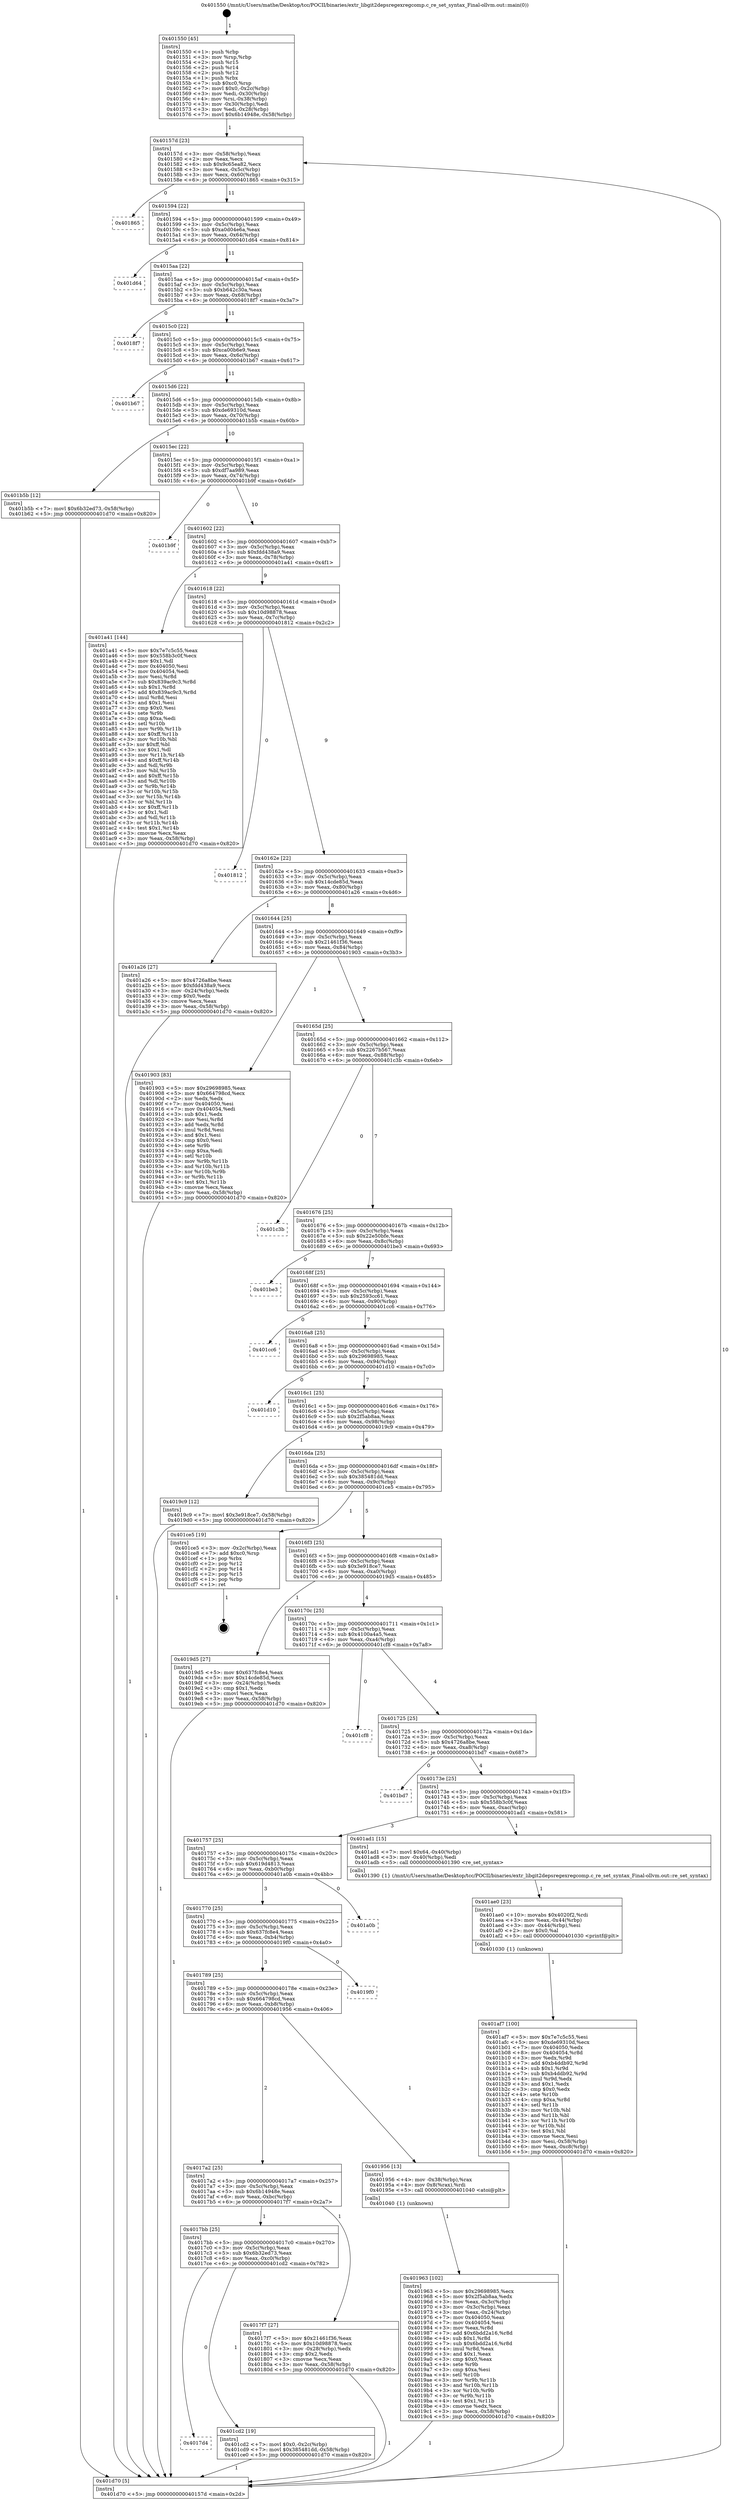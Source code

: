 digraph "0x401550" {
  label = "0x401550 (/mnt/c/Users/mathe/Desktop/tcc/POCII/binaries/extr_libgit2depsregexregcomp.c_re_set_syntax_Final-ollvm.out::main(0))"
  labelloc = "t"
  node[shape=record]

  Entry [label="",width=0.3,height=0.3,shape=circle,fillcolor=black,style=filled]
  "0x40157d" [label="{
     0x40157d [23]\l
     | [instrs]\l
     &nbsp;&nbsp;0x40157d \<+3\>: mov -0x58(%rbp),%eax\l
     &nbsp;&nbsp;0x401580 \<+2\>: mov %eax,%ecx\l
     &nbsp;&nbsp;0x401582 \<+6\>: sub $0x9c65ea82,%ecx\l
     &nbsp;&nbsp;0x401588 \<+3\>: mov %eax,-0x5c(%rbp)\l
     &nbsp;&nbsp;0x40158b \<+3\>: mov %ecx,-0x60(%rbp)\l
     &nbsp;&nbsp;0x40158e \<+6\>: je 0000000000401865 \<main+0x315\>\l
  }"]
  "0x401865" [label="{
     0x401865\l
  }", style=dashed]
  "0x401594" [label="{
     0x401594 [22]\l
     | [instrs]\l
     &nbsp;&nbsp;0x401594 \<+5\>: jmp 0000000000401599 \<main+0x49\>\l
     &nbsp;&nbsp;0x401599 \<+3\>: mov -0x5c(%rbp),%eax\l
     &nbsp;&nbsp;0x40159c \<+5\>: sub $0xa0d04e6a,%eax\l
     &nbsp;&nbsp;0x4015a1 \<+3\>: mov %eax,-0x64(%rbp)\l
     &nbsp;&nbsp;0x4015a4 \<+6\>: je 0000000000401d64 \<main+0x814\>\l
  }"]
  Exit [label="",width=0.3,height=0.3,shape=circle,fillcolor=black,style=filled,peripheries=2]
  "0x401d64" [label="{
     0x401d64\l
  }", style=dashed]
  "0x4015aa" [label="{
     0x4015aa [22]\l
     | [instrs]\l
     &nbsp;&nbsp;0x4015aa \<+5\>: jmp 00000000004015af \<main+0x5f\>\l
     &nbsp;&nbsp;0x4015af \<+3\>: mov -0x5c(%rbp),%eax\l
     &nbsp;&nbsp;0x4015b2 \<+5\>: sub $0xb642c30a,%eax\l
     &nbsp;&nbsp;0x4015b7 \<+3\>: mov %eax,-0x68(%rbp)\l
     &nbsp;&nbsp;0x4015ba \<+6\>: je 00000000004018f7 \<main+0x3a7\>\l
  }"]
  "0x4017d4" [label="{
     0x4017d4\l
  }", style=dashed]
  "0x4018f7" [label="{
     0x4018f7\l
  }", style=dashed]
  "0x4015c0" [label="{
     0x4015c0 [22]\l
     | [instrs]\l
     &nbsp;&nbsp;0x4015c0 \<+5\>: jmp 00000000004015c5 \<main+0x75\>\l
     &nbsp;&nbsp;0x4015c5 \<+3\>: mov -0x5c(%rbp),%eax\l
     &nbsp;&nbsp;0x4015c8 \<+5\>: sub $0xca00b6e9,%eax\l
     &nbsp;&nbsp;0x4015cd \<+3\>: mov %eax,-0x6c(%rbp)\l
     &nbsp;&nbsp;0x4015d0 \<+6\>: je 0000000000401b67 \<main+0x617\>\l
  }"]
  "0x401cd2" [label="{
     0x401cd2 [19]\l
     | [instrs]\l
     &nbsp;&nbsp;0x401cd2 \<+7\>: movl $0x0,-0x2c(%rbp)\l
     &nbsp;&nbsp;0x401cd9 \<+7\>: movl $0x385481dd,-0x58(%rbp)\l
     &nbsp;&nbsp;0x401ce0 \<+5\>: jmp 0000000000401d70 \<main+0x820\>\l
  }"]
  "0x401b67" [label="{
     0x401b67\l
  }", style=dashed]
  "0x4015d6" [label="{
     0x4015d6 [22]\l
     | [instrs]\l
     &nbsp;&nbsp;0x4015d6 \<+5\>: jmp 00000000004015db \<main+0x8b\>\l
     &nbsp;&nbsp;0x4015db \<+3\>: mov -0x5c(%rbp),%eax\l
     &nbsp;&nbsp;0x4015de \<+5\>: sub $0xde69310d,%eax\l
     &nbsp;&nbsp;0x4015e3 \<+3\>: mov %eax,-0x70(%rbp)\l
     &nbsp;&nbsp;0x4015e6 \<+6\>: je 0000000000401b5b \<main+0x60b\>\l
  }"]
  "0x401af7" [label="{
     0x401af7 [100]\l
     | [instrs]\l
     &nbsp;&nbsp;0x401af7 \<+5\>: mov $0x7e7c5c55,%esi\l
     &nbsp;&nbsp;0x401afc \<+5\>: mov $0xde69310d,%ecx\l
     &nbsp;&nbsp;0x401b01 \<+7\>: mov 0x404050,%edx\l
     &nbsp;&nbsp;0x401b08 \<+8\>: mov 0x404054,%r8d\l
     &nbsp;&nbsp;0x401b10 \<+3\>: mov %edx,%r9d\l
     &nbsp;&nbsp;0x401b13 \<+7\>: add $0xb4ddb92,%r9d\l
     &nbsp;&nbsp;0x401b1a \<+4\>: sub $0x1,%r9d\l
     &nbsp;&nbsp;0x401b1e \<+7\>: sub $0xb4ddb92,%r9d\l
     &nbsp;&nbsp;0x401b25 \<+4\>: imul %r9d,%edx\l
     &nbsp;&nbsp;0x401b29 \<+3\>: and $0x1,%edx\l
     &nbsp;&nbsp;0x401b2c \<+3\>: cmp $0x0,%edx\l
     &nbsp;&nbsp;0x401b2f \<+4\>: sete %r10b\l
     &nbsp;&nbsp;0x401b33 \<+4\>: cmp $0xa,%r8d\l
     &nbsp;&nbsp;0x401b37 \<+4\>: setl %r11b\l
     &nbsp;&nbsp;0x401b3b \<+3\>: mov %r10b,%bl\l
     &nbsp;&nbsp;0x401b3e \<+3\>: and %r11b,%bl\l
     &nbsp;&nbsp;0x401b41 \<+3\>: xor %r11b,%r10b\l
     &nbsp;&nbsp;0x401b44 \<+3\>: or %r10b,%bl\l
     &nbsp;&nbsp;0x401b47 \<+3\>: test $0x1,%bl\l
     &nbsp;&nbsp;0x401b4a \<+3\>: cmovne %ecx,%esi\l
     &nbsp;&nbsp;0x401b4d \<+3\>: mov %esi,-0x58(%rbp)\l
     &nbsp;&nbsp;0x401b50 \<+6\>: mov %eax,-0xc8(%rbp)\l
     &nbsp;&nbsp;0x401b56 \<+5\>: jmp 0000000000401d70 \<main+0x820\>\l
  }"]
  "0x401b5b" [label="{
     0x401b5b [12]\l
     | [instrs]\l
     &nbsp;&nbsp;0x401b5b \<+7\>: movl $0x6b32ed73,-0x58(%rbp)\l
     &nbsp;&nbsp;0x401b62 \<+5\>: jmp 0000000000401d70 \<main+0x820\>\l
  }"]
  "0x4015ec" [label="{
     0x4015ec [22]\l
     | [instrs]\l
     &nbsp;&nbsp;0x4015ec \<+5\>: jmp 00000000004015f1 \<main+0xa1\>\l
     &nbsp;&nbsp;0x4015f1 \<+3\>: mov -0x5c(%rbp),%eax\l
     &nbsp;&nbsp;0x4015f4 \<+5\>: sub $0xdf7aa989,%eax\l
     &nbsp;&nbsp;0x4015f9 \<+3\>: mov %eax,-0x74(%rbp)\l
     &nbsp;&nbsp;0x4015fc \<+6\>: je 0000000000401b9f \<main+0x64f\>\l
  }"]
  "0x401ae0" [label="{
     0x401ae0 [23]\l
     | [instrs]\l
     &nbsp;&nbsp;0x401ae0 \<+10\>: movabs $0x4020f2,%rdi\l
     &nbsp;&nbsp;0x401aea \<+3\>: mov %eax,-0x44(%rbp)\l
     &nbsp;&nbsp;0x401aed \<+3\>: mov -0x44(%rbp),%esi\l
     &nbsp;&nbsp;0x401af0 \<+2\>: mov $0x0,%al\l
     &nbsp;&nbsp;0x401af2 \<+5\>: call 0000000000401030 \<printf@plt\>\l
     | [calls]\l
     &nbsp;&nbsp;0x401030 \{1\} (unknown)\l
  }"]
  "0x401b9f" [label="{
     0x401b9f\l
  }", style=dashed]
  "0x401602" [label="{
     0x401602 [22]\l
     | [instrs]\l
     &nbsp;&nbsp;0x401602 \<+5\>: jmp 0000000000401607 \<main+0xb7\>\l
     &nbsp;&nbsp;0x401607 \<+3\>: mov -0x5c(%rbp),%eax\l
     &nbsp;&nbsp;0x40160a \<+5\>: sub $0xfdd438a9,%eax\l
     &nbsp;&nbsp;0x40160f \<+3\>: mov %eax,-0x78(%rbp)\l
     &nbsp;&nbsp;0x401612 \<+6\>: je 0000000000401a41 \<main+0x4f1\>\l
  }"]
  "0x401963" [label="{
     0x401963 [102]\l
     | [instrs]\l
     &nbsp;&nbsp;0x401963 \<+5\>: mov $0x29698985,%ecx\l
     &nbsp;&nbsp;0x401968 \<+5\>: mov $0x2f5ab8aa,%edx\l
     &nbsp;&nbsp;0x40196d \<+3\>: mov %eax,-0x3c(%rbp)\l
     &nbsp;&nbsp;0x401970 \<+3\>: mov -0x3c(%rbp),%eax\l
     &nbsp;&nbsp;0x401973 \<+3\>: mov %eax,-0x24(%rbp)\l
     &nbsp;&nbsp;0x401976 \<+7\>: mov 0x404050,%eax\l
     &nbsp;&nbsp;0x40197d \<+7\>: mov 0x404054,%esi\l
     &nbsp;&nbsp;0x401984 \<+3\>: mov %eax,%r8d\l
     &nbsp;&nbsp;0x401987 \<+7\>: add $0x6bdd2a16,%r8d\l
     &nbsp;&nbsp;0x40198e \<+4\>: sub $0x1,%r8d\l
     &nbsp;&nbsp;0x401992 \<+7\>: sub $0x6bdd2a16,%r8d\l
     &nbsp;&nbsp;0x401999 \<+4\>: imul %r8d,%eax\l
     &nbsp;&nbsp;0x40199d \<+3\>: and $0x1,%eax\l
     &nbsp;&nbsp;0x4019a0 \<+3\>: cmp $0x0,%eax\l
     &nbsp;&nbsp;0x4019a3 \<+4\>: sete %r9b\l
     &nbsp;&nbsp;0x4019a7 \<+3\>: cmp $0xa,%esi\l
     &nbsp;&nbsp;0x4019aa \<+4\>: setl %r10b\l
     &nbsp;&nbsp;0x4019ae \<+3\>: mov %r9b,%r11b\l
     &nbsp;&nbsp;0x4019b1 \<+3\>: and %r10b,%r11b\l
     &nbsp;&nbsp;0x4019b4 \<+3\>: xor %r10b,%r9b\l
     &nbsp;&nbsp;0x4019b7 \<+3\>: or %r9b,%r11b\l
     &nbsp;&nbsp;0x4019ba \<+4\>: test $0x1,%r11b\l
     &nbsp;&nbsp;0x4019be \<+3\>: cmovne %edx,%ecx\l
     &nbsp;&nbsp;0x4019c1 \<+3\>: mov %ecx,-0x58(%rbp)\l
     &nbsp;&nbsp;0x4019c4 \<+5\>: jmp 0000000000401d70 \<main+0x820\>\l
  }"]
  "0x401a41" [label="{
     0x401a41 [144]\l
     | [instrs]\l
     &nbsp;&nbsp;0x401a41 \<+5\>: mov $0x7e7c5c55,%eax\l
     &nbsp;&nbsp;0x401a46 \<+5\>: mov $0x558b3c0f,%ecx\l
     &nbsp;&nbsp;0x401a4b \<+2\>: mov $0x1,%dl\l
     &nbsp;&nbsp;0x401a4d \<+7\>: mov 0x404050,%esi\l
     &nbsp;&nbsp;0x401a54 \<+7\>: mov 0x404054,%edi\l
     &nbsp;&nbsp;0x401a5b \<+3\>: mov %esi,%r8d\l
     &nbsp;&nbsp;0x401a5e \<+7\>: sub $0x839ac9c3,%r8d\l
     &nbsp;&nbsp;0x401a65 \<+4\>: sub $0x1,%r8d\l
     &nbsp;&nbsp;0x401a69 \<+7\>: add $0x839ac9c3,%r8d\l
     &nbsp;&nbsp;0x401a70 \<+4\>: imul %r8d,%esi\l
     &nbsp;&nbsp;0x401a74 \<+3\>: and $0x1,%esi\l
     &nbsp;&nbsp;0x401a77 \<+3\>: cmp $0x0,%esi\l
     &nbsp;&nbsp;0x401a7a \<+4\>: sete %r9b\l
     &nbsp;&nbsp;0x401a7e \<+3\>: cmp $0xa,%edi\l
     &nbsp;&nbsp;0x401a81 \<+4\>: setl %r10b\l
     &nbsp;&nbsp;0x401a85 \<+3\>: mov %r9b,%r11b\l
     &nbsp;&nbsp;0x401a88 \<+4\>: xor $0xff,%r11b\l
     &nbsp;&nbsp;0x401a8c \<+3\>: mov %r10b,%bl\l
     &nbsp;&nbsp;0x401a8f \<+3\>: xor $0xff,%bl\l
     &nbsp;&nbsp;0x401a92 \<+3\>: xor $0x1,%dl\l
     &nbsp;&nbsp;0x401a95 \<+3\>: mov %r11b,%r14b\l
     &nbsp;&nbsp;0x401a98 \<+4\>: and $0xff,%r14b\l
     &nbsp;&nbsp;0x401a9c \<+3\>: and %dl,%r9b\l
     &nbsp;&nbsp;0x401a9f \<+3\>: mov %bl,%r15b\l
     &nbsp;&nbsp;0x401aa2 \<+4\>: and $0xff,%r15b\l
     &nbsp;&nbsp;0x401aa6 \<+3\>: and %dl,%r10b\l
     &nbsp;&nbsp;0x401aa9 \<+3\>: or %r9b,%r14b\l
     &nbsp;&nbsp;0x401aac \<+3\>: or %r10b,%r15b\l
     &nbsp;&nbsp;0x401aaf \<+3\>: xor %r15b,%r14b\l
     &nbsp;&nbsp;0x401ab2 \<+3\>: or %bl,%r11b\l
     &nbsp;&nbsp;0x401ab5 \<+4\>: xor $0xff,%r11b\l
     &nbsp;&nbsp;0x401ab9 \<+3\>: or $0x1,%dl\l
     &nbsp;&nbsp;0x401abc \<+3\>: and %dl,%r11b\l
     &nbsp;&nbsp;0x401abf \<+3\>: or %r11b,%r14b\l
     &nbsp;&nbsp;0x401ac2 \<+4\>: test $0x1,%r14b\l
     &nbsp;&nbsp;0x401ac6 \<+3\>: cmovne %ecx,%eax\l
     &nbsp;&nbsp;0x401ac9 \<+3\>: mov %eax,-0x58(%rbp)\l
     &nbsp;&nbsp;0x401acc \<+5\>: jmp 0000000000401d70 \<main+0x820\>\l
  }"]
  "0x401618" [label="{
     0x401618 [22]\l
     | [instrs]\l
     &nbsp;&nbsp;0x401618 \<+5\>: jmp 000000000040161d \<main+0xcd\>\l
     &nbsp;&nbsp;0x40161d \<+3\>: mov -0x5c(%rbp),%eax\l
     &nbsp;&nbsp;0x401620 \<+5\>: sub $0x10d98878,%eax\l
     &nbsp;&nbsp;0x401625 \<+3\>: mov %eax,-0x7c(%rbp)\l
     &nbsp;&nbsp;0x401628 \<+6\>: je 0000000000401812 \<main+0x2c2\>\l
  }"]
  "0x401550" [label="{
     0x401550 [45]\l
     | [instrs]\l
     &nbsp;&nbsp;0x401550 \<+1\>: push %rbp\l
     &nbsp;&nbsp;0x401551 \<+3\>: mov %rsp,%rbp\l
     &nbsp;&nbsp;0x401554 \<+2\>: push %r15\l
     &nbsp;&nbsp;0x401556 \<+2\>: push %r14\l
     &nbsp;&nbsp;0x401558 \<+2\>: push %r12\l
     &nbsp;&nbsp;0x40155a \<+1\>: push %rbx\l
     &nbsp;&nbsp;0x40155b \<+7\>: sub $0xc0,%rsp\l
     &nbsp;&nbsp;0x401562 \<+7\>: movl $0x0,-0x2c(%rbp)\l
     &nbsp;&nbsp;0x401569 \<+3\>: mov %edi,-0x30(%rbp)\l
     &nbsp;&nbsp;0x40156c \<+4\>: mov %rsi,-0x38(%rbp)\l
     &nbsp;&nbsp;0x401570 \<+3\>: mov -0x30(%rbp),%edi\l
     &nbsp;&nbsp;0x401573 \<+3\>: mov %edi,-0x28(%rbp)\l
     &nbsp;&nbsp;0x401576 \<+7\>: movl $0x6b14948e,-0x58(%rbp)\l
  }"]
  "0x401812" [label="{
     0x401812\l
  }", style=dashed]
  "0x40162e" [label="{
     0x40162e [22]\l
     | [instrs]\l
     &nbsp;&nbsp;0x40162e \<+5\>: jmp 0000000000401633 \<main+0xe3\>\l
     &nbsp;&nbsp;0x401633 \<+3\>: mov -0x5c(%rbp),%eax\l
     &nbsp;&nbsp;0x401636 \<+5\>: sub $0x14cde85d,%eax\l
     &nbsp;&nbsp;0x40163b \<+3\>: mov %eax,-0x80(%rbp)\l
     &nbsp;&nbsp;0x40163e \<+6\>: je 0000000000401a26 \<main+0x4d6\>\l
  }"]
  "0x401d70" [label="{
     0x401d70 [5]\l
     | [instrs]\l
     &nbsp;&nbsp;0x401d70 \<+5\>: jmp 000000000040157d \<main+0x2d\>\l
  }"]
  "0x401a26" [label="{
     0x401a26 [27]\l
     | [instrs]\l
     &nbsp;&nbsp;0x401a26 \<+5\>: mov $0x4726a8be,%eax\l
     &nbsp;&nbsp;0x401a2b \<+5\>: mov $0xfdd438a9,%ecx\l
     &nbsp;&nbsp;0x401a30 \<+3\>: mov -0x24(%rbp),%edx\l
     &nbsp;&nbsp;0x401a33 \<+3\>: cmp $0x0,%edx\l
     &nbsp;&nbsp;0x401a36 \<+3\>: cmove %ecx,%eax\l
     &nbsp;&nbsp;0x401a39 \<+3\>: mov %eax,-0x58(%rbp)\l
     &nbsp;&nbsp;0x401a3c \<+5\>: jmp 0000000000401d70 \<main+0x820\>\l
  }"]
  "0x401644" [label="{
     0x401644 [25]\l
     | [instrs]\l
     &nbsp;&nbsp;0x401644 \<+5\>: jmp 0000000000401649 \<main+0xf9\>\l
     &nbsp;&nbsp;0x401649 \<+3\>: mov -0x5c(%rbp),%eax\l
     &nbsp;&nbsp;0x40164c \<+5\>: sub $0x21461f36,%eax\l
     &nbsp;&nbsp;0x401651 \<+6\>: mov %eax,-0x84(%rbp)\l
     &nbsp;&nbsp;0x401657 \<+6\>: je 0000000000401903 \<main+0x3b3\>\l
  }"]
  "0x4017bb" [label="{
     0x4017bb [25]\l
     | [instrs]\l
     &nbsp;&nbsp;0x4017bb \<+5\>: jmp 00000000004017c0 \<main+0x270\>\l
     &nbsp;&nbsp;0x4017c0 \<+3\>: mov -0x5c(%rbp),%eax\l
     &nbsp;&nbsp;0x4017c3 \<+5\>: sub $0x6b32ed73,%eax\l
     &nbsp;&nbsp;0x4017c8 \<+6\>: mov %eax,-0xc0(%rbp)\l
     &nbsp;&nbsp;0x4017ce \<+6\>: je 0000000000401cd2 \<main+0x782\>\l
  }"]
  "0x401903" [label="{
     0x401903 [83]\l
     | [instrs]\l
     &nbsp;&nbsp;0x401903 \<+5\>: mov $0x29698985,%eax\l
     &nbsp;&nbsp;0x401908 \<+5\>: mov $0x664798cd,%ecx\l
     &nbsp;&nbsp;0x40190d \<+2\>: xor %edx,%edx\l
     &nbsp;&nbsp;0x40190f \<+7\>: mov 0x404050,%esi\l
     &nbsp;&nbsp;0x401916 \<+7\>: mov 0x404054,%edi\l
     &nbsp;&nbsp;0x40191d \<+3\>: sub $0x1,%edx\l
     &nbsp;&nbsp;0x401920 \<+3\>: mov %esi,%r8d\l
     &nbsp;&nbsp;0x401923 \<+3\>: add %edx,%r8d\l
     &nbsp;&nbsp;0x401926 \<+4\>: imul %r8d,%esi\l
     &nbsp;&nbsp;0x40192a \<+3\>: and $0x1,%esi\l
     &nbsp;&nbsp;0x40192d \<+3\>: cmp $0x0,%esi\l
     &nbsp;&nbsp;0x401930 \<+4\>: sete %r9b\l
     &nbsp;&nbsp;0x401934 \<+3\>: cmp $0xa,%edi\l
     &nbsp;&nbsp;0x401937 \<+4\>: setl %r10b\l
     &nbsp;&nbsp;0x40193b \<+3\>: mov %r9b,%r11b\l
     &nbsp;&nbsp;0x40193e \<+3\>: and %r10b,%r11b\l
     &nbsp;&nbsp;0x401941 \<+3\>: xor %r10b,%r9b\l
     &nbsp;&nbsp;0x401944 \<+3\>: or %r9b,%r11b\l
     &nbsp;&nbsp;0x401947 \<+4\>: test $0x1,%r11b\l
     &nbsp;&nbsp;0x40194b \<+3\>: cmovne %ecx,%eax\l
     &nbsp;&nbsp;0x40194e \<+3\>: mov %eax,-0x58(%rbp)\l
     &nbsp;&nbsp;0x401951 \<+5\>: jmp 0000000000401d70 \<main+0x820\>\l
  }"]
  "0x40165d" [label="{
     0x40165d [25]\l
     | [instrs]\l
     &nbsp;&nbsp;0x40165d \<+5\>: jmp 0000000000401662 \<main+0x112\>\l
     &nbsp;&nbsp;0x401662 \<+3\>: mov -0x5c(%rbp),%eax\l
     &nbsp;&nbsp;0x401665 \<+5\>: sub $0x2267b567,%eax\l
     &nbsp;&nbsp;0x40166a \<+6\>: mov %eax,-0x88(%rbp)\l
     &nbsp;&nbsp;0x401670 \<+6\>: je 0000000000401c3b \<main+0x6eb\>\l
  }"]
  "0x4017f7" [label="{
     0x4017f7 [27]\l
     | [instrs]\l
     &nbsp;&nbsp;0x4017f7 \<+5\>: mov $0x21461f36,%eax\l
     &nbsp;&nbsp;0x4017fc \<+5\>: mov $0x10d98878,%ecx\l
     &nbsp;&nbsp;0x401801 \<+3\>: mov -0x28(%rbp),%edx\l
     &nbsp;&nbsp;0x401804 \<+3\>: cmp $0x2,%edx\l
     &nbsp;&nbsp;0x401807 \<+3\>: cmovne %ecx,%eax\l
     &nbsp;&nbsp;0x40180a \<+3\>: mov %eax,-0x58(%rbp)\l
     &nbsp;&nbsp;0x40180d \<+5\>: jmp 0000000000401d70 \<main+0x820\>\l
  }"]
  "0x401c3b" [label="{
     0x401c3b\l
  }", style=dashed]
  "0x401676" [label="{
     0x401676 [25]\l
     | [instrs]\l
     &nbsp;&nbsp;0x401676 \<+5\>: jmp 000000000040167b \<main+0x12b\>\l
     &nbsp;&nbsp;0x40167b \<+3\>: mov -0x5c(%rbp),%eax\l
     &nbsp;&nbsp;0x40167e \<+5\>: sub $0x22e50bfe,%eax\l
     &nbsp;&nbsp;0x401683 \<+6\>: mov %eax,-0x8c(%rbp)\l
     &nbsp;&nbsp;0x401689 \<+6\>: je 0000000000401be3 \<main+0x693\>\l
  }"]
  "0x4017a2" [label="{
     0x4017a2 [25]\l
     | [instrs]\l
     &nbsp;&nbsp;0x4017a2 \<+5\>: jmp 00000000004017a7 \<main+0x257\>\l
     &nbsp;&nbsp;0x4017a7 \<+3\>: mov -0x5c(%rbp),%eax\l
     &nbsp;&nbsp;0x4017aa \<+5\>: sub $0x6b14948e,%eax\l
     &nbsp;&nbsp;0x4017af \<+6\>: mov %eax,-0xbc(%rbp)\l
     &nbsp;&nbsp;0x4017b5 \<+6\>: je 00000000004017f7 \<main+0x2a7\>\l
  }"]
  "0x401be3" [label="{
     0x401be3\l
  }", style=dashed]
  "0x40168f" [label="{
     0x40168f [25]\l
     | [instrs]\l
     &nbsp;&nbsp;0x40168f \<+5\>: jmp 0000000000401694 \<main+0x144\>\l
     &nbsp;&nbsp;0x401694 \<+3\>: mov -0x5c(%rbp),%eax\l
     &nbsp;&nbsp;0x401697 \<+5\>: sub $0x2593cc61,%eax\l
     &nbsp;&nbsp;0x40169c \<+6\>: mov %eax,-0x90(%rbp)\l
     &nbsp;&nbsp;0x4016a2 \<+6\>: je 0000000000401cc6 \<main+0x776\>\l
  }"]
  "0x401956" [label="{
     0x401956 [13]\l
     | [instrs]\l
     &nbsp;&nbsp;0x401956 \<+4\>: mov -0x38(%rbp),%rax\l
     &nbsp;&nbsp;0x40195a \<+4\>: mov 0x8(%rax),%rdi\l
     &nbsp;&nbsp;0x40195e \<+5\>: call 0000000000401040 \<atoi@plt\>\l
     | [calls]\l
     &nbsp;&nbsp;0x401040 \{1\} (unknown)\l
  }"]
  "0x401cc6" [label="{
     0x401cc6\l
  }", style=dashed]
  "0x4016a8" [label="{
     0x4016a8 [25]\l
     | [instrs]\l
     &nbsp;&nbsp;0x4016a8 \<+5\>: jmp 00000000004016ad \<main+0x15d\>\l
     &nbsp;&nbsp;0x4016ad \<+3\>: mov -0x5c(%rbp),%eax\l
     &nbsp;&nbsp;0x4016b0 \<+5\>: sub $0x29698985,%eax\l
     &nbsp;&nbsp;0x4016b5 \<+6\>: mov %eax,-0x94(%rbp)\l
     &nbsp;&nbsp;0x4016bb \<+6\>: je 0000000000401d10 \<main+0x7c0\>\l
  }"]
  "0x401789" [label="{
     0x401789 [25]\l
     | [instrs]\l
     &nbsp;&nbsp;0x401789 \<+5\>: jmp 000000000040178e \<main+0x23e\>\l
     &nbsp;&nbsp;0x40178e \<+3\>: mov -0x5c(%rbp),%eax\l
     &nbsp;&nbsp;0x401791 \<+5\>: sub $0x664798cd,%eax\l
     &nbsp;&nbsp;0x401796 \<+6\>: mov %eax,-0xb8(%rbp)\l
     &nbsp;&nbsp;0x40179c \<+6\>: je 0000000000401956 \<main+0x406\>\l
  }"]
  "0x401d10" [label="{
     0x401d10\l
  }", style=dashed]
  "0x4016c1" [label="{
     0x4016c1 [25]\l
     | [instrs]\l
     &nbsp;&nbsp;0x4016c1 \<+5\>: jmp 00000000004016c6 \<main+0x176\>\l
     &nbsp;&nbsp;0x4016c6 \<+3\>: mov -0x5c(%rbp),%eax\l
     &nbsp;&nbsp;0x4016c9 \<+5\>: sub $0x2f5ab8aa,%eax\l
     &nbsp;&nbsp;0x4016ce \<+6\>: mov %eax,-0x98(%rbp)\l
     &nbsp;&nbsp;0x4016d4 \<+6\>: je 00000000004019c9 \<main+0x479\>\l
  }"]
  "0x4019f0" [label="{
     0x4019f0\l
  }", style=dashed]
  "0x4019c9" [label="{
     0x4019c9 [12]\l
     | [instrs]\l
     &nbsp;&nbsp;0x4019c9 \<+7\>: movl $0x3e918ce7,-0x58(%rbp)\l
     &nbsp;&nbsp;0x4019d0 \<+5\>: jmp 0000000000401d70 \<main+0x820\>\l
  }"]
  "0x4016da" [label="{
     0x4016da [25]\l
     | [instrs]\l
     &nbsp;&nbsp;0x4016da \<+5\>: jmp 00000000004016df \<main+0x18f\>\l
     &nbsp;&nbsp;0x4016df \<+3\>: mov -0x5c(%rbp),%eax\l
     &nbsp;&nbsp;0x4016e2 \<+5\>: sub $0x385481dd,%eax\l
     &nbsp;&nbsp;0x4016e7 \<+6\>: mov %eax,-0x9c(%rbp)\l
     &nbsp;&nbsp;0x4016ed \<+6\>: je 0000000000401ce5 \<main+0x795\>\l
  }"]
  "0x401770" [label="{
     0x401770 [25]\l
     | [instrs]\l
     &nbsp;&nbsp;0x401770 \<+5\>: jmp 0000000000401775 \<main+0x225\>\l
     &nbsp;&nbsp;0x401775 \<+3\>: mov -0x5c(%rbp),%eax\l
     &nbsp;&nbsp;0x401778 \<+5\>: sub $0x637fc8e4,%eax\l
     &nbsp;&nbsp;0x40177d \<+6\>: mov %eax,-0xb4(%rbp)\l
     &nbsp;&nbsp;0x401783 \<+6\>: je 00000000004019f0 \<main+0x4a0\>\l
  }"]
  "0x401ce5" [label="{
     0x401ce5 [19]\l
     | [instrs]\l
     &nbsp;&nbsp;0x401ce5 \<+3\>: mov -0x2c(%rbp),%eax\l
     &nbsp;&nbsp;0x401ce8 \<+7\>: add $0xc0,%rsp\l
     &nbsp;&nbsp;0x401cef \<+1\>: pop %rbx\l
     &nbsp;&nbsp;0x401cf0 \<+2\>: pop %r12\l
     &nbsp;&nbsp;0x401cf2 \<+2\>: pop %r14\l
     &nbsp;&nbsp;0x401cf4 \<+2\>: pop %r15\l
     &nbsp;&nbsp;0x401cf6 \<+1\>: pop %rbp\l
     &nbsp;&nbsp;0x401cf7 \<+1\>: ret\l
  }"]
  "0x4016f3" [label="{
     0x4016f3 [25]\l
     | [instrs]\l
     &nbsp;&nbsp;0x4016f3 \<+5\>: jmp 00000000004016f8 \<main+0x1a8\>\l
     &nbsp;&nbsp;0x4016f8 \<+3\>: mov -0x5c(%rbp),%eax\l
     &nbsp;&nbsp;0x4016fb \<+5\>: sub $0x3e918ce7,%eax\l
     &nbsp;&nbsp;0x401700 \<+6\>: mov %eax,-0xa0(%rbp)\l
     &nbsp;&nbsp;0x401706 \<+6\>: je 00000000004019d5 \<main+0x485\>\l
  }"]
  "0x401a0b" [label="{
     0x401a0b\l
  }", style=dashed]
  "0x4019d5" [label="{
     0x4019d5 [27]\l
     | [instrs]\l
     &nbsp;&nbsp;0x4019d5 \<+5\>: mov $0x637fc8e4,%eax\l
     &nbsp;&nbsp;0x4019da \<+5\>: mov $0x14cde85d,%ecx\l
     &nbsp;&nbsp;0x4019df \<+3\>: mov -0x24(%rbp),%edx\l
     &nbsp;&nbsp;0x4019e2 \<+3\>: cmp $0x1,%edx\l
     &nbsp;&nbsp;0x4019e5 \<+3\>: cmovl %ecx,%eax\l
     &nbsp;&nbsp;0x4019e8 \<+3\>: mov %eax,-0x58(%rbp)\l
     &nbsp;&nbsp;0x4019eb \<+5\>: jmp 0000000000401d70 \<main+0x820\>\l
  }"]
  "0x40170c" [label="{
     0x40170c [25]\l
     | [instrs]\l
     &nbsp;&nbsp;0x40170c \<+5\>: jmp 0000000000401711 \<main+0x1c1\>\l
     &nbsp;&nbsp;0x401711 \<+3\>: mov -0x5c(%rbp),%eax\l
     &nbsp;&nbsp;0x401714 \<+5\>: sub $0x4100a4a5,%eax\l
     &nbsp;&nbsp;0x401719 \<+6\>: mov %eax,-0xa4(%rbp)\l
     &nbsp;&nbsp;0x40171f \<+6\>: je 0000000000401cf8 \<main+0x7a8\>\l
  }"]
  "0x401757" [label="{
     0x401757 [25]\l
     | [instrs]\l
     &nbsp;&nbsp;0x401757 \<+5\>: jmp 000000000040175c \<main+0x20c\>\l
     &nbsp;&nbsp;0x40175c \<+3\>: mov -0x5c(%rbp),%eax\l
     &nbsp;&nbsp;0x40175f \<+5\>: sub $0x619d4813,%eax\l
     &nbsp;&nbsp;0x401764 \<+6\>: mov %eax,-0xb0(%rbp)\l
     &nbsp;&nbsp;0x40176a \<+6\>: je 0000000000401a0b \<main+0x4bb\>\l
  }"]
  "0x401cf8" [label="{
     0x401cf8\l
  }", style=dashed]
  "0x401725" [label="{
     0x401725 [25]\l
     | [instrs]\l
     &nbsp;&nbsp;0x401725 \<+5\>: jmp 000000000040172a \<main+0x1da\>\l
     &nbsp;&nbsp;0x40172a \<+3\>: mov -0x5c(%rbp),%eax\l
     &nbsp;&nbsp;0x40172d \<+5\>: sub $0x4726a8be,%eax\l
     &nbsp;&nbsp;0x401732 \<+6\>: mov %eax,-0xa8(%rbp)\l
     &nbsp;&nbsp;0x401738 \<+6\>: je 0000000000401bd7 \<main+0x687\>\l
  }"]
  "0x401ad1" [label="{
     0x401ad1 [15]\l
     | [instrs]\l
     &nbsp;&nbsp;0x401ad1 \<+7\>: movl $0x64,-0x40(%rbp)\l
     &nbsp;&nbsp;0x401ad8 \<+3\>: mov -0x40(%rbp),%edi\l
     &nbsp;&nbsp;0x401adb \<+5\>: call 0000000000401390 \<re_set_syntax\>\l
     | [calls]\l
     &nbsp;&nbsp;0x401390 \{1\} (/mnt/c/Users/mathe/Desktop/tcc/POCII/binaries/extr_libgit2depsregexregcomp.c_re_set_syntax_Final-ollvm.out::re_set_syntax)\l
  }"]
  "0x401bd7" [label="{
     0x401bd7\l
  }", style=dashed]
  "0x40173e" [label="{
     0x40173e [25]\l
     | [instrs]\l
     &nbsp;&nbsp;0x40173e \<+5\>: jmp 0000000000401743 \<main+0x1f3\>\l
     &nbsp;&nbsp;0x401743 \<+3\>: mov -0x5c(%rbp),%eax\l
     &nbsp;&nbsp;0x401746 \<+5\>: sub $0x558b3c0f,%eax\l
     &nbsp;&nbsp;0x40174b \<+6\>: mov %eax,-0xac(%rbp)\l
     &nbsp;&nbsp;0x401751 \<+6\>: je 0000000000401ad1 \<main+0x581\>\l
  }"]
  Entry -> "0x401550" [label=" 1"]
  "0x40157d" -> "0x401865" [label=" 0"]
  "0x40157d" -> "0x401594" [label=" 11"]
  "0x401ce5" -> Exit [label=" 1"]
  "0x401594" -> "0x401d64" [label=" 0"]
  "0x401594" -> "0x4015aa" [label=" 11"]
  "0x401cd2" -> "0x401d70" [label=" 1"]
  "0x4015aa" -> "0x4018f7" [label=" 0"]
  "0x4015aa" -> "0x4015c0" [label=" 11"]
  "0x4017bb" -> "0x4017d4" [label=" 0"]
  "0x4015c0" -> "0x401b67" [label=" 0"]
  "0x4015c0" -> "0x4015d6" [label=" 11"]
  "0x4017bb" -> "0x401cd2" [label=" 1"]
  "0x4015d6" -> "0x401b5b" [label=" 1"]
  "0x4015d6" -> "0x4015ec" [label=" 10"]
  "0x401b5b" -> "0x401d70" [label=" 1"]
  "0x4015ec" -> "0x401b9f" [label=" 0"]
  "0x4015ec" -> "0x401602" [label=" 10"]
  "0x401af7" -> "0x401d70" [label=" 1"]
  "0x401602" -> "0x401a41" [label=" 1"]
  "0x401602" -> "0x401618" [label=" 9"]
  "0x401ae0" -> "0x401af7" [label=" 1"]
  "0x401618" -> "0x401812" [label=" 0"]
  "0x401618" -> "0x40162e" [label=" 9"]
  "0x401ad1" -> "0x401ae0" [label=" 1"]
  "0x40162e" -> "0x401a26" [label=" 1"]
  "0x40162e" -> "0x401644" [label=" 8"]
  "0x401a41" -> "0x401d70" [label=" 1"]
  "0x401644" -> "0x401903" [label=" 1"]
  "0x401644" -> "0x40165d" [label=" 7"]
  "0x401a26" -> "0x401d70" [label=" 1"]
  "0x40165d" -> "0x401c3b" [label=" 0"]
  "0x40165d" -> "0x401676" [label=" 7"]
  "0x4019d5" -> "0x401d70" [label=" 1"]
  "0x401676" -> "0x401be3" [label=" 0"]
  "0x401676" -> "0x40168f" [label=" 7"]
  "0x401963" -> "0x401d70" [label=" 1"]
  "0x40168f" -> "0x401cc6" [label=" 0"]
  "0x40168f" -> "0x4016a8" [label=" 7"]
  "0x401956" -> "0x401963" [label=" 1"]
  "0x4016a8" -> "0x401d10" [label=" 0"]
  "0x4016a8" -> "0x4016c1" [label=" 7"]
  "0x401d70" -> "0x40157d" [label=" 10"]
  "0x4016c1" -> "0x4019c9" [label=" 1"]
  "0x4016c1" -> "0x4016da" [label=" 6"]
  "0x401550" -> "0x40157d" [label=" 1"]
  "0x4016da" -> "0x401ce5" [label=" 1"]
  "0x4016da" -> "0x4016f3" [label=" 5"]
  "0x4017a2" -> "0x4017bb" [label=" 1"]
  "0x4016f3" -> "0x4019d5" [label=" 1"]
  "0x4016f3" -> "0x40170c" [label=" 4"]
  "0x4017a2" -> "0x4017f7" [label=" 1"]
  "0x40170c" -> "0x401cf8" [label=" 0"]
  "0x40170c" -> "0x401725" [label=" 4"]
  "0x401789" -> "0x4017a2" [label=" 2"]
  "0x401725" -> "0x401bd7" [label=" 0"]
  "0x401725" -> "0x40173e" [label=" 4"]
  "0x401789" -> "0x401956" [label=" 1"]
  "0x40173e" -> "0x401ad1" [label=" 1"]
  "0x40173e" -> "0x401757" [label=" 3"]
  "0x4019c9" -> "0x401d70" [label=" 1"]
  "0x401757" -> "0x401a0b" [label=" 0"]
  "0x401757" -> "0x401770" [label=" 3"]
  "0x4017f7" -> "0x401d70" [label=" 1"]
  "0x401770" -> "0x4019f0" [label=" 0"]
  "0x401770" -> "0x401789" [label=" 3"]
  "0x401903" -> "0x401d70" [label=" 1"]
}
